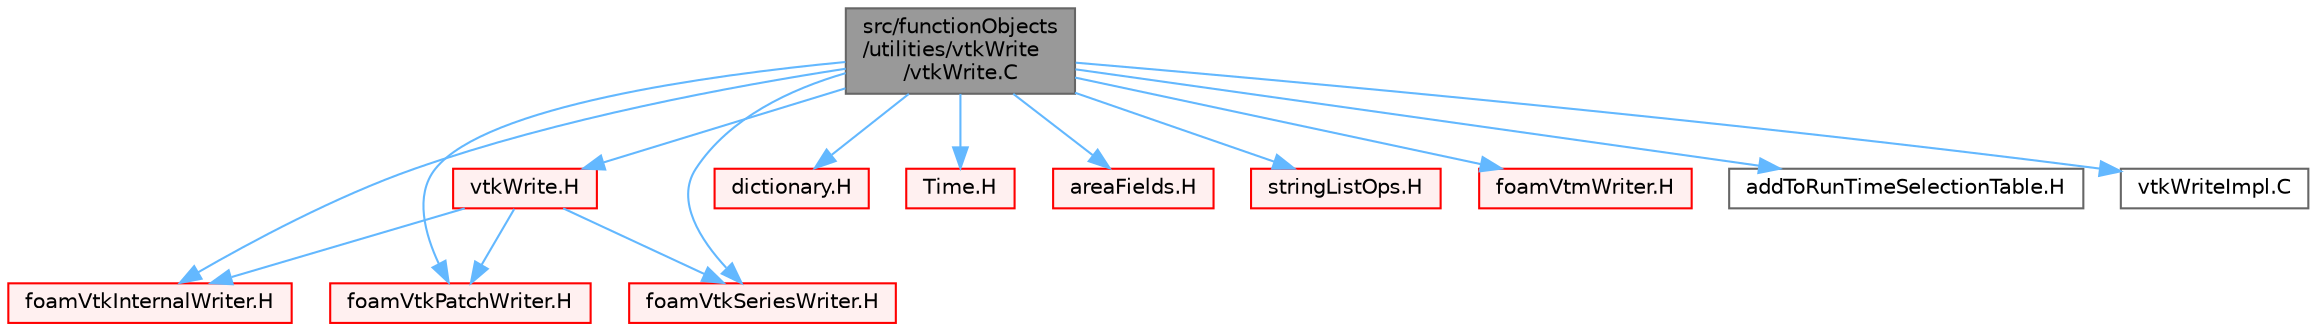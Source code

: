 digraph "src/functionObjects/utilities/vtkWrite/vtkWrite.C"
{
 // LATEX_PDF_SIZE
  bgcolor="transparent";
  edge [fontname=Helvetica,fontsize=10,labelfontname=Helvetica,labelfontsize=10];
  node [fontname=Helvetica,fontsize=10,shape=box,height=0.2,width=0.4];
  Node1 [id="Node000001",label="src/functionObjects\l/utilities/vtkWrite\l/vtkWrite.C",height=0.2,width=0.4,color="gray40", fillcolor="grey60", style="filled", fontcolor="black",tooltip=" "];
  Node1 -> Node2 [id="edge1_Node000001_Node000002",color="steelblue1",style="solid",tooltip=" "];
  Node2 [id="Node000002",label="vtkWrite.H",height=0.2,width=0.4,color="red", fillcolor="#FFF0F0", style="filled",URL="$vtkWrite_8H.html",tooltip=" "];
  Node2 -> Node250 [id="edge2_Node000002_Node000250",color="steelblue1",style="solid",tooltip=" "];
  Node250 [id="Node000250",label="foamVtkInternalWriter.H",height=0.2,width=0.4,color="red", fillcolor="#FFF0F0", style="filled",URL="$foamVtkInternalWriter_8H.html",tooltip=" "];
  Node2 -> Node436 [id="edge3_Node000002_Node000436",color="steelblue1",style="solid",tooltip=" "];
  Node436 [id="Node000436",label="foamVtkPatchWriter.H",height=0.2,width=0.4,color="red", fillcolor="#FFF0F0", style="filled",URL="$foamVtkPatchWriter_8H.html",tooltip=" "];
  Node2 -> Node440 [id="edge4_Node000002_Node000440",color="steelblue1",style="solid",tooltip=" "];
  Node440 [id="Node000440",label="foamVtkSeriesWriter.H",height=0.2,width=0.4,color="red", fillcolor="#FFF0F0", style="filled",URL="$foamVtkSeriesWriter_8H.html",tooltip=" "];
  Node1 -> Node162 [id="edge5_Node000001_Node000162",color="steelblue1",style="solid",tooltip=" "];
  Node162 [id="Node000162",label="dictionary.H",height=0.2,width=0.4,color="red", fillcolor="#FFF0F0", style="filled",URL="$dictionary_8H.html",tooltip=" "];
  Node1 -> Node97 [id="edge6_Node000001_Node000097",color="steelblue1",style="solid",tooltip=" "];
  Node97 [id="Node000097",label="Time.H",height=0.2,width=0.4,color="red", fillcolor="#FFF0F0", style="filled",URL="$Time_8H.html",tooltip=" "];
  Node1 -> Node452 [id="edge7_Node000001_Node000452",color="steelblue1",style="solid",tooltip=" "];
  Node452 [id="Node000452",label="areaFields.H",height=0.2,width=0.4,color="red", fillcolor="#FFF0F0", style="filled",URL="$areaFields_8H.html",tooltip=" "];
  Node1 -> Node157 [id="edge8_Node000001_Node000157",color="steelblue1",style="solid",tooltip=" "];
  Node157 [id="Node000157",label="stringListOps.H",height=0.2,width=0.4,color="red", fillcolor="#FFF0F0", style="filled",URL="$stringListOps_8H.html",tooltip="Operations on lists of strings."];
  Node1 -> Node250 [id="edge9_Node000001_Node000250",color="steelblue1",style="solid",tooltip=" "];
  Node1 -> Node436 [id="edge10_Node000001_Node000436",color="steelblue1",style="solid",tooltip=" "];
  Node1 -> Node440 [id="edge11_Node000001_Node000440",color="steelblue1",style="solid",tooltip=" "];
  Node1 -> Node477 [id="edge12_Node000001_Node000477",color="steelblue1",style="solid",tooltip=" "];
  Node477 [id="Node000477",label="foamVtmWriter.H",height=0.2,width=0.4,color="red", fillcolor="#FFF0F0", style="filled",URL="$foamVtmWriter_8H.html",tooltip=" "];
  Node1 -> Node479 [id="edge13_Node000001_Node000479",color="steelblue1",style="solid",tooltip=" "];
  Node479 [id="Node000479",label="addToRunTimeSelectionTable.H",height=0.2,width=0.4,color="grey40", fillcolor="white", style="filled",URL="$addToRunTimeSelectionTable_8H.html",tooltip="Macros for easy insertion into run-time selection tables."];
  Node1 -> Node480 [id="edge14_Node000001_Node000480",color="steelblue1",style="solid",tooltip=" "];
  Node480 [id="Node000480",label="vtkWriteImpl.C",height=0.2,width=0.4,color="grey40", fillcolor="white", style="filled",URL="$vtkWriteImpl_8C.html",tooltip=" "];
}
